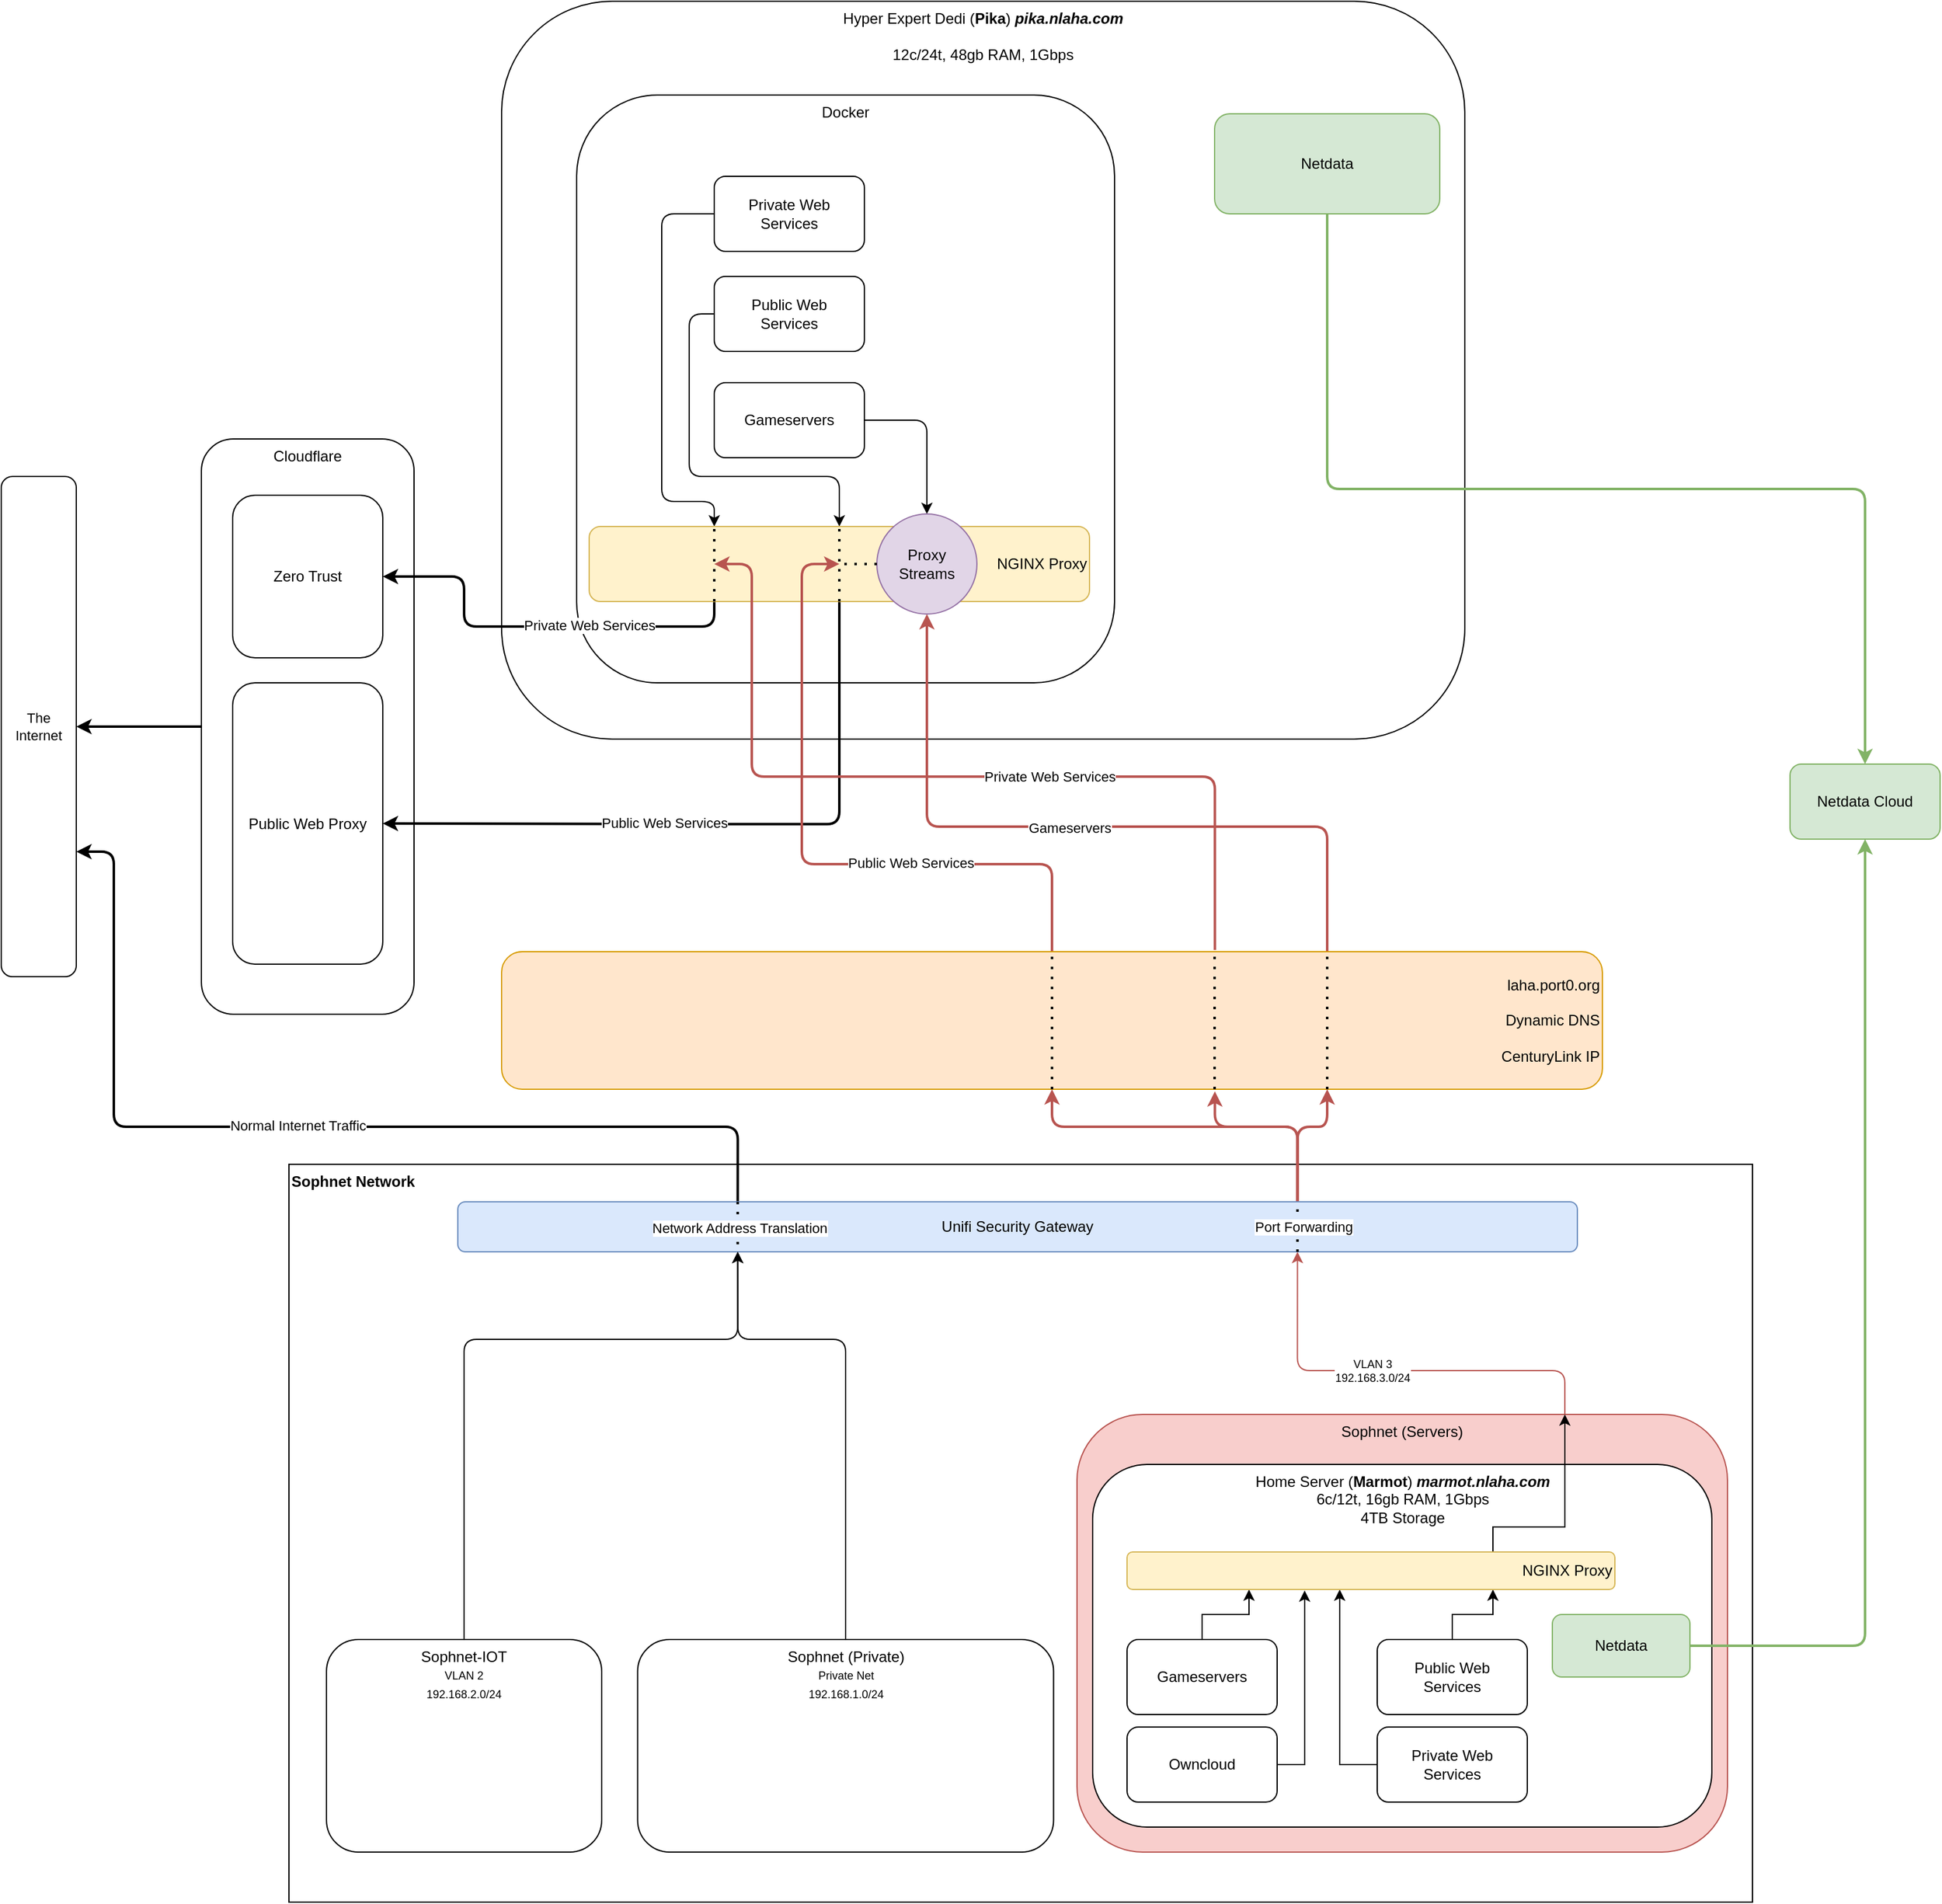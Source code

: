 <mxfile version="20.6.0" type="github">
  <diagram id="gJivuIxHG_xqBKkxD-LC" name="Page-1">
    <mxGraphModel dx="1620" dy="1639" grid="1" gridSize="10" guides="1" tooltips="1" connect="1" arrows="1" fold="1" page="0" pageScale="1" pageWidth="850" pageHeight="1100" math="0" shadow="0">
      <root>
        <mxCell id="0" />
        <mxCell id="1" parent="0" />
        <mxCell id="MJrhQgnbmXT1inlWQ865-1" value="Hyper Expert Dedi (&lt;b&gt;Pika&lt;/b&gt;)&amp;nbsp;&lt;b&gt;&lt;i&gt;pika.nlaha.com&lt;/i&gt;&lt;/b&gt;&lt;br&gt;&lt;br&gt;12c/24t, 48gb RAM, 1Gbps" style="rounded=1;whiteSpace=wrap;html=1;sketch=0;glass=0;shadow=0;verticalAlign=top;" parent="1" vertex="1">
          <mxGeometry x="270" y="40" width="770" height="590" as="geometry" />
        </mxCell>
        <mxCell id="MJrhQgnbmXT1inlWQ865-2" value="Docker" style="rounded=1;whiteSpace=wrap;html=1;shadow=0;glass=0;sketch=0;verticalAlign=top;" parent="1" vertex="1">
          <mxGeometry x="330" y="115" width="430" height="470" as="geometry" />
        </mxCell>
        <mxCell id="MJrhQgnbmXT1inlWQ865-13" style="edgeStyle=orthogonalEdgeStyle;rounded=1;orthogonalLoop=1;jettySize=auto;html=1;entryX=0.25;entryY=0;entryDx=0;entryDy=0;" parent="1" source="MJrhQgnbmXT1inlWQ865-3" target="MJrhQgnbmXT1inlWQ865-12" edge="1">
          <mxGeometry relative="1" as="geometry">
            <Array as="points">
              <mxPoint x="398" y="210" />
              <mxPoint x="398" y="440" />
              <mxPoint x="440" y="440" />
            </Array>
          </mxGeometry>
        </mxCell>
        <mxCell id="MJrhQgnbmXT1inlWQ865-3" value="Private Web &lt;br&gt;Services" style="rounded=1;whiteSpace=wrap;html=1;shadow=0;glass=0;sketch=0;" parent="1" vertex="1">
          <mxGeometry x="440" y="180" width="120" height="60" as="geometry" />
        </mxCell>
        <mxCell id="MJrhQgnbmXT1inlWQ865-14" style="edgeStyle=orthogonalEdgeStyle;rounded=1;orthogonalLoop=1;jettySize=auto;html=1;entryX=0.5;entryY=0;entryDx=0;entryDy=0;" parent="1" source="MJrhQgnbmXT1inlWQ865-4" target="MJrhQgnbmXT1inlWQ865-12" edge="1">
          <mxGeometry relative="1" as="geometry">
            <Array as="points">
              <mxPoint x="420" y="290" />
              <mxPoint x="420" y="420" />
              <mxPoint x="540" y="420" />
            </Array>
          </mxGeometry>
        </mxCell>
        <mxCell id="MJrhQgnbmXT1inlWQ865-4" value="Public Web&lt;br&gt;Services" style="rounded=1;whiteSpace=wrap;html=1;shadow=0;glass=0;sketch=0;" parent="1" vertex="1">
          <mxGeometry x="440" y="260" width="120" height="60" as="geometry" />
        </mxCell>
        <mxCell id="LOMgN8zi5obExEgm35g5-9" style="edgeStyle=orthogonalEdgeStyle;orthogonalLoop=1;jettySize=auto;html=1;exitX=1;exitY=0.5;exitDx=0;exitDy=0;entryX=0.5;entryY=0;entryDx=0;entryDy=0;strokeWidth=1;" parent="1" source="MJrhQgnbmXT1inlWQ865-5" target="LOMgN8zi5obExEgm35g5-8" edge="1">
          <mxGeometry relative="1" as="geometry" />
        </mxCell>
        <mxCell id="MJrhQgnbmXT1inlWQ865-5" value="Gameservers" style="rounded=1;whiteSpace=wrap;html=1;shadow=0;glass=0;sketch=0;" parent="1" vertex="1">
          <mxGeometry x="440" y="345" width="120" height="60" as="geometry" />
        </mxCell>
        <mxCell id="M2vfjgmWQR_qXqCJv0Ql-2" style="edgeStyle=orthogonalEdgeStyle;rounded=1;orthogonalLoop=1;jettySize=auto;html=1;exitX=0.5;exitY=1;exitDx=0;exitDy=0;fillColor=#d5e8d4;strokeColor=#82b366;strokeWidth=2;" parent="1" source="MJrhQgnbmXT1inlWQ865-6" target="M2vfjgmWQR_qXqCJv0Ql-1" edge="1">
          <mxGeometry relative="1" as="geometry" />
        </mxCell>
        <mxCell id="MJrhQgnbmXT1inlWQ865-6" value="Netdata" style="rounded=1;whiteSpace=wrap;html=1;shadow=0;glass=0;sketch=0;fillColor=#d5e8d4;strokeColor=#82b366;" parent="1" vertex="1">
          <mxGeometry x="840" y="130" width="180" height="80" as="geometry" />
        </mxCell>
        <mxCell id="LOMgN8zi5obExEgm35g5-60" style="edgeStyle=orthogonalEdgeStyle;orthogonalLoop=1;jettySize=auto;html=1;exitX=0;exitY=0.5;exitDx=0;exitDy=0;entryX=1;entryY=0.5;entryDx=0;entryDy=0;strokeWidth=2;fontSize=11;" parent="1" source="MJrhQgnbmXT1inlWQ865-7" target="LOMgN8zi5obExEgm35g5-59" edge="1">
          <mxGeometry relative="1" as="geometry" />
        </mxCell>
        <mxCell id="MJrhQgnbmXT1inlWQ865-7" value="Cloudflare" style="rounded=1;whiteSpace=wrap;html=1;shadow=0;glass=0;sketch=0;verticalAlign=top;" parent="1" vertex="1">
          <mxGeometry x="30" y="390" width="170" height="460" as="geometry" />
        </mxCell>
        <mxCell id="MJrhQgnbmXT1inlWQ865-8" value="Public Web Proxy" style="rounded=1;whiteSpace=wrap;html=1;shadow=0;glass=0;sketch=0;" parent="1" vertex="1">
          <mxGeometry x="55" y="585" width="120" height="225" as="geometry" />
        </mxCell>
        <mxCell id="MJrhQgnbmXT1inlWQ865-10" value="Zero Trust" style="rounded=1;whiteSpace=wrap;html=1;shadow=0;glass=0;sketch=0;" parent="1" vertex="1">
          <mxGeometry x="55" y="435" width="120" height="130" as="geometry" />
        </mxCell>
        <mxCell id="MJrhQgnbmXT1inlWQ865-28" style="edgeStyle=orthogonalEdgeStyle;rounded=1;orthogonalLoop=1;jettySize=auto;html=1;exitX=0.25;exitY=1;exitDx=0;exitDy=0;entryX=1;entryY=0.5;entryDx=0;entryDy=0;strokeWidth=2;" parent="1" source="MJrhQgnbmXT1inlWQ865-12" target="MJrhQgnbmXT1inlWQ865-10" edge="1">
          <mxGeometry relative="1" as="geometry">
            <Array as="points">
              <mxPoint x="440" y="540" />
              <mxPoint x="240" y="540" />
              <mxPoint x="240" y="500" />
            </Array>
          </mxGeometry>
        </mxCell>
        <mxCell id="LOMgN8zi5obExEgm35g5-77" value="Private Web Services" style="edgeLabel;html=1;align=center;verticalAlign=middle;resizable=0;points=[];fontSize=11;" parent="MJrhQgnbmXT1inlWQ865-28" vertex="1" connectable="0">
          <mxGeometry x="-0.094" y="-1" relative="1" as="geometry">
            <mxPoint x="27" as="offset" />
          </mxGeometry>
        </mxCell>
        <mxCell id="MJrhQgnbmXT1inlWQ865-29" style="edgeStyle=orthogonalEdgeStyle;rounded=1;orthogonalLoop=1;jettySize=auto;html=1;exitX=0.5;exitY=1;exitDx=0;exitDy=0;entryX=1;entryY=0.5;entryDx=0;entryDy=0;strokeWidth=2;" parent="1" source="MJrhQgnbmXT1inlWQ865-12" target="MJrhQgnbmXT1inlWQ865-8" edge="1">
          <mxGeometry relative="1" as="geometry">
            <Array as="points">
              <mxPoint x="455" y="698" />
              <mxPoint x="175" y="698" />
            </Array>
          </mxGeometry>
        </mxCell>
        <mxCell id="LOMgN8zi5obExEgm35g5-76" value="Public Web Services" style="edgeLabel;html=1;align=center;verticalAlign=middle;resizable=0;points=[];fontSize=11;" parent="MJrhQgnbmXT1inlWQ865-29" vertex="1" connectable="0">
          <mxGeometry x="0.173" y="-1" relative="1" as="geometry">
            <mxPoint as="offset" />
          </mxGeometry>
        </mxCell>
        <mxCell id="MJrhQgnbmXT1inlWQ865-12" value="NGINX Proxy" style="rounded=1;whiteSpace=wrap;html=1;shadow=0;glass=0;sketch=0;fillColor=#fff2cc;strokeColor=#d6b656;align=right;" parent="1" vertex="1">
          <mxGeometry x="340" y="460" width="400" height="60" as="geometry" />
        </mxCell>
        <mxCell id="MJrhQgnbmXT1inlWQ865-16" value="" style="endArrow=none;dashed=1;html=1;dashPattern=1 3;strokeWidth=2;rounded=1;exitX=0.25;exitY=1;exitDx=0;exitDy=0;entryX=0.25;entryY=0;entryDx=0;entryDy=0;" parent="1" source="MJrhQgnbmXT1inlWQ865-12" target="MJrhQgnbmXT1inlWQ865-12" edge="1">
          <mxGeometry width="50" height="50" relative="1" as="geometry">
            <mxPoint x="590" y="470" as="sourcePoint" />
            <mxPoint x="640" y="420" as="targetPoint" />
          </mxGeometry>
        </mxCell>
        <mxCell id="MJrhQgnbmXT1inlWQ865-17" value="" style="endArrow=none;dashed=1;html=1;dashPattern=1 3;strokeWidth=2;rounded=1;entryX=0.5;entryY=0;entryDx=0;entryDy=0;exitX=0.5;exitY=1;exitDx=0;exitDy=0;" parent="1" source="MJrhQgnbmXT1inlWQ865-12" target="MJrhQgnbmXT1inlWQ865-12" edge="1">
          <mxGeometry width="50" height="50" relative="1" as="geometry">
            <mxPoint x="590" y="470" as="sourcePoint" />
            <mxPoint x="640" y="420" as="targetPoint" />
          </mxGeometry>
        </mxCell>
        <mxCell id="M2vfjgmWQR_qXqCJv0Ql-1" value="Netdata Cloud" style="rounded=1;whiteSpace=wrap;html=1;fillColor=#d5e8d4;strokeColor=#82b366;" parent="1" vertex="1">
          <mxGeometry x="1300" y="650" width="120" height="60" as="geometry" />
        </mxCell>
        <mxCell id="LOMgN8zi5obExEgm35g5-1" value="Sophnet Network" style="rounded=0;whiteSpace=wrap;html=1;verticalAlign=top;align=left;labelPosition=center;verticalLabelPosition=middle;fontStyle=1" parent="1" vertex="1">
          <mxGeometry x="100" y="970" width="1170" height="590" as="geometry" />
        </mxCell>
        <mxCell id="LOMgN8zi5obExEgm35g5-5" style="edgeStyle=orthogonalEdgeStyle;orthogonalLoop=1;jettySize=auto;html=1;exitX=0.5;exitY=0;exitDx=0;exitDy=0;strokeWidth=2;fillColor=#f8cecc;strokeColor=#b85450;" parent="1" source="LOMgN8zi5obExEgm35g5-2" edge="1">
          <mxGeometry relative="1" as="geometry">
            <mxPoint x="540" y="490" as="targetPoint" />
            <Array as="points">
              <mxPoint x="710" y="730" />
              <mxPoint x="510" y="730" />
              <mxPoint x="510" y="490" />
            </Array>
          </mxGeometry>
        </mxCell>
        <mxCell id="LOMgN8zi5obExEgm35g5-75" value="Public Web Services" style="edgeLabel;html=1;align=center;verticalAlign=middle;resizable=0;points=[];fontSize=11;" parent="LOMgN8zi5obExEgm35g5-5" vertex="1" connectable="0">
          <mxGeometry x="-0.072" y="-1" relative="1" as="geometry">
            <mxPoint x="67" as="offset" />
          </mxGeometry>
        </mxCell>
        <mxCell id="LOMgN8zi5obExEgm35g5-34" style="edgeStyle=orthogonalEdgeStyle;orthogonalLoop=1;jettySize=auto;html=1;exitX=0.75;exitY=0;exitDx=0;exitDy=0;entryX=0.5;entryY=1;entryDx=0;entryDy=0;strokeWidth=2;fillColor=#f8cecc;strokeColor=#b85450;" parent="1" source="LOMgN8zi5obExEgm35g5-2" target="LOMgN8zi5obExEgm35g5-8" edge="1">
          <mxGeometry relative="1" as="geometry">
            <Array as="points">
              <mxPoint x="930" y="700" />
              <mxPoint x="610" y="700" />
            </Array>
          </mxGeometry>
        </mxCell>
        <mxCell id="LOMgN8zi5obExEgm35g5-73" value="Gameservers" style="edgeLabel;html=1;align=center;verticalAlign=middle;resizable=0;points=[];fontSize=11;" parent="LOMgN8zi5obExEgm35g5-34" vertex="1" connectable="0">
          <mxGeometry x="0.037" y="1" relative="1" as="geometry">
            <mxPoint as="offset" />
          </mxGeometry>
        </mxCell>
        <mxCell id="LOMgN8zi5obExEgm35g5-2" value="laha.port0.org&lt;br&gt;&lt;br&gt;Dynamic DNS&lt;br&gt;&lt;br&gt;CenturyLink IP" style="rounded=1;whiteSpace=wrap;html=1;align=right;fillColor=#ffe6cc;strokeColor=#d79b00;" parent="1" vertex="1">
          <mxGeometry x="270" y="800" width="880" height="110" as="geometry" />
        </mxCell>
        <mxCell id="LOMgN8zi5obExEgm35g5-6" value="" style="endArrow=none;dashed=1;html=1;dashPattern=1 3;strokeWidth=2;exitX=0.5;exitY=1;exitDx=0;exitDy=0;entryX=0.5;entryY=0;entryDx=0;entryDy=0;" parent="1" source="LOMgN8zi5obExEgm35g5-2" target="LOMgN8zi5obExEgm35g5-2" edge="1">
          <mxGeometry width="50" height="50" relative="1" as="geometry">
            <mxPoint x="480" y="810" as="sourcePoint" />
            <mxPoint x="530" y="760" as="targetPoint" />
          </mxGeometry>
        </mxCell>
        <mxCell id="LOMgN8zi5obExEgm35g5-55" style="edgeStyle=orthogonalEdgeStyle;orthogonalLoop=1;jettySize=auto;html=1;exitX=0.75;exitY=0;exitDx=0;exitDy=0;entryX=0.75;entryY=1;entryDx=0;entryDy=0;strokeWidth=2;fontSize=11;fillColor=#f8cecc;strokeColor=#b85450;" parent="1" source="LOMgN8zi5obExEgm35g5-7" target="LOMgN8zi5obExEgm35g5-2" edge="1">
          <mxGeometry relative="1" as="geometry">
            <Array as="points">
              <mxPoint x="906" y="940" />
              <mxPoint x="930" y="940" />
            </Array>
          </mxGeometry>
        </mxCell>
        <mxCell id="LOMgN8zi5obExEgm35g5-61" style="edgeStyle=orthogonalEdgeStyle;orthogonalLoop=1;jettySize=auto;html=1;exitX=0.25;exitY=0;exitDx=0;exitDy=0;entryX=1;entryY=0.75;entryDx=0;entryDy=0;strokeWidth=2;fontSize=11;" parent="1" source="LOMgN8zi5obExEgm35g5-7" target="LOMgN8zi5obExEgm35g5-59" edge="1">
          <mxGeometry relative="1" as="geometry">
            <Array as="points">
              <mxPoint x="459" y="940" />
              <mxPoint x="-40" y="940" />
              <mxPoint x="-40" y="720" />
            </Array>
          </mxGeometry>
        </mxCell>
        <mxCell id="LOMgN8zi5obExEgm35g5-78" value="Normal Internet Traffic" style="edgeLabel;html=1;align=center;verticalAlign=middle;resizable=0;points=[];fontSize=11;" parent="LOMgN8zi5obExEgm35g5-61" vertex="1" connectable="0">
          <mxGeometry x="0.019" y="-1" relative="1" as="geometry">
            <mxPoint as="offset" />
          </mxGeometry>
        </mxCell>
        <mxCell id="LOMgN8zi5obExEgm35g5-65" style="edgeStyle=orthogonalEdgeStyle;orthogonalLoop=1;jettySize=auto;html=1;exitX=0.75;exitY=0;exitDx=0;exitDy=0;entryX=0.5;entryY=1;entryDx=0;entryDy=0;strokeWidth=2;fontSize=11;fillColor=#f8cecc;strokeColor=#b85450;" parent="1" source="LOMgN8zi5obExEgm35g5-7" target="LOMgN8zi5obExEgm35g5-2" edge="1">
          <mxGeometry relative="1" as="geometry">
            <Array as="points">
              <mxPoint x="906" y="940" />
              <mxPoint x="710" y="940" />
            </Array>
          </mxGeometry>
        </mxCell>
        <mxCell id="LOMgN8zi5obExEgm35g5-69" style="edgeStyle=orthogonalEdgeStyle;orthogonalLoop=1;jettySize=auto;html=1;exitX=0.75;exitY=0;exitDx=0;exitDy=0;entryX=0.648;entryY=1.015;entryDx=0;entryDy=0;entryPerimeter=0;strokeWidth=2;fontSize=11;fillColor=#f8cecc;strokeColor=#b85450;" parent="1" source="LOMgN8zi5obExEgm35g5-7" target="LOMgN8zi5obExEgm35g5-2" edge="1">
          <mxGeometry relative="1" as="geometry">
            <Array as="points">
              <mxPoint x="906" y="940" />
              <mxPoint x="840" y="940" />
            </Array>
          </mxGeometry>
        </mxCell>
        <mxCell id="LOMgN8zi5obExEgm35g5-7" value="Unifi Security Gateway" style="rounded=1;whiteSpace=wrap;html=1;fillColor=#dae8fc;strokeColor=#6c8ebf;" parent="1" vertex="1">
          <mxGeometry x="235" y="1000" width="895" height="40" as="geometry" />
        </mxCell>
        <mxCell id="LOMgN8zi5obExEgm35g5-8" value="Proxy&lt;br&gt;Streams" style="ellipse;whiteSpace=wrap;html=1;aspect=fixed;fillColor=#e1d5e7;strokeColor=#9673a6;" parent="1" vertex="1">
          <mxGeometry x="570" y="450" width="80" height="80" as="geometry" />
        </mxCell>
        <mxCell id="LOMgN8zi5obExEgm35g5-10" value="" style="endArrow=none;dashed=1;html=1;dashPattern=1 3;strokeWidth=2;exitX=0;exitY=0.5;exitDx=0;exitDy=0;" parent="1" source="LOMgN8zi5obExEgm35g5-8" edge="1">
          <mxGeometry width="50" height="50" relative="1" as="geometry">
            <mxPoint x="520" y="560" as="sourcePoint" />
            <mxPoint x="540" y="490" as="targetPoint" />
          </mxGeometry>
        </mxCell>
        <mxCell id="LOMgN8zi5obExEgm35g5-37" style="edgeStyle=orthogonalEdgeStyle;orthogonalLoop=1;jettySize=auto;html=1;exitX=0.75;exitY=0;exitDx=0;exitDy=0;entryX=0.75;entryY=1;entryDx=0;entryDy=0;strokeWidth=1;fillColor=#f8cecc;strokeColor=#b85450;" parent="1" source="LOMgN8zi5obExEgm35g5-14" target="LOMgN8zi5obExEgm35g5-7" edge="1">
          <mxGeometry relative="1" as="geometry">
            <mxPoint x="741.25" y="1190" as="targetPoint" />
            <Array as="points">
              <mxPoint x="1120" y="1135" />
              <mxPoint x="906" y="1135" />
            </Array>
          </mxGeometry>
        </mxCell>
        <mxCell id="LOMgN8zi5obExEgm35g5-38" value="VLAN 3&lt;br style=&quot;font-size: 9px;&quot;&gt;192.168.3.0/24" style="edgeLabel;html=1;align=center;verticalAlign=middle;resizable=0;points=[];fontSize=9;" parent="LOMgN8zi5obExEgm35g5-37" vertex="1" connectable="0">
          <mxGeometry x="0.043" relative="1" as="geometry">
            <mxPoint x="-10" as="offset" />
          </mxGeometry>
        </mxCell>
        <mxCell id="LOMgN8zi5obExEgm35g5-14" value="Sophnet (Servers)" style="rounded=1;whiteSpace=wrap;html=1;verticalAlign=top;fillColor=#f8cecc;strokeColor=#b85450;" parent="1" vertex="1">
          <mxGeometry x="730" y="1170" width="520" height="350" as="geometry" />
        </mxCell>
        <mxCell id="LOMgN8zi5obExEgm35g5-11" value="Home Server (&lt;b&gt;Marmot&lt;/b&gt;) &lt;b&gt;&lt;i&gt;marmot.nlaha.com&lt;/i&gt;&lt;/b&gt;&lt;br&gt;6c/12t, 16gb RAM, 1Gbps&lt;br&gt;4TB Storage" style="rounded=1;whiteSpace=wrap;html=1;verticalAlign=top;" parent="1" vertex="1">
          <mxGeometry x="742.5" y="1210" width="495" height="290" as="geometry" />
        </mxCell>
        <mxCell id="LOMgN8zi5obExEgm35g5-53" style="edgeStyle=orthogonalEdgeStyle;orthogonalLoop=1;jettySize=auto;html=1;exitX=0.5;exitY=0;exitDx=0;exitDy=0;entryX=0.25;entryY=1;entryDx=0;entryDy=0;strokeWidth=1;fontSize=11;" parent="1" source="LOMgN8zi5obExEgm35g5-12" target="LOMgN8zi5obExEgm35g5-7" edge="1">
          <mxGeometry relative="1" as="geometry">
            <Array as="points">
              <mxPoint x="240" y="1110" />
              <mxPoint x="459" y="1110" />
            </Array>
          </mxGeometry>
        </mxCell>
        <mxCell id="LOMgN8zi5obExEgm35g5-12" value="Sophnet-IOT&lt;br&gt;&lt;span style=&quot;font-size: 9px;&quot;&gt;VLAN 2&lt;/span&gt;&lt;br style=&quot;font-size: 9px;&quot;&gt;&lt;span style=&quot;font-size: 9px;&quot;&gt;192.168.2.0/24&lt;/span&gt;" style="rounded=1;whiteSpace=wrap;html=1;verticalAlign=top;" parent="1" vertex="1">
          <mxGeometry x="130" y="1350" width="220" height="170" as="geometry" />
        </mxCell>
        <mxCell id="LOMgN8zi5obExEgm35g5-62" style="edgeStyle=orthogonalEdgeStyle;orthogonalLoop=1;jettySize=auto;html=1;exitX=0.5;exitY=0;exitDx=0;exitDy=0;entryX=0.25;entryY=1;entryDx=0;entryDy=0;strokeWidth=1;fontSize=11;" parent="1" source="LOMgN8zi5obExEgm35g5-13" target="LOMgN8zi5obExEgm35g5-7" edge="1">
          <mxGeometry relative="1" as="geometry">
            <Array as="points">
              <mxPoint x="545" y="1110" />
              <mxPoint x="459" y="1110" />
            </Array>
          </mxGeometry>
        </mxCell>
        <mxCell id="LOMgN8zi5obExEgm35g5-13" value="Sophnet (Private)&lt;br&gt;&lt;span style=&quot;font-size: 9px;&quot;&gt;Private Net&lt;/span&gt;&lt;br style=&quot;font-size: 9px;&quot;&gt;&lt;span style=&quot;font-size: 9px;&quot;&gt;192.168.1.0/24&lt;/span&gt;" style="rounded=1;whiteSpace=wrap;html=1;verticalAlign=top;" parent="1" vertex="1">
          <mxGeometry x="378.75" y="1350" width="332.5" height="170" as="geometry" />
        </mxCell>
        <mxCell id="LOMgN8zi5obExEgm35g5-16" style="edgeStyle=orthogonalEdgeStyle;orthogonalLoop=1;jettySize=auto;html=1;entryX=0.5;entryY=1;entryDx=0;entryDy=0;strokeWidth=2;fillColor=#d5e8d4;strokeColor=#82b366;" parent="1" source="LOMgN8zi5obExEgm35g5-15" target="M2vfjgmWQR_qXqCJv0Ql-1" edge="1">
          <mxGeometry relative="1" as="geometry">
            <Array as="points">
              <mxPoint x="1360" y="1355" />
            </Array>
          </mxGeometry>
        </mxCell>
        <mxCell id="LOMgN8zi5obExEgm35g5-15" value="Netdata" style="rounded=1;whiteSpace=wrap;html=1;shadow=0;glass=0;sketch=0;fillColor=#d5e8d4;strokeColor=#82b366;" parent="1" vertex="1">
          <mxGeometry x="1110" y="1330" width="110" height="50" as="geometry" />
        </mxCell>
        <mxCell id="onI4GAbFnbc06rcNHCEB-5" style="edgeStyle=orthogonalEdgeStyle;rounded=0;orthogonalLoop=1;jettySize=auto;html=1;exitX=0.5;exitY=0;exitDx=0;exitDy=0;entryX=0.25;entryY=1;entryDx=0;entryDy=0;" edge="1" parent="1" source="LOMgN8zi5obExEgm35g5-33" target="onI4GAbFnbc06rcNHCEB-1">
          <mxGeometry relative="1" as="geometry" />
        </mxCell>
        <mxCell id="LOMgN8zi5obExEgm35g5-33" value="Gameservers" style="rounded=1;whiteSpace=wrap;html=1;shadow=0;glass=0;sketch=0;" parent="1" vertex="1">
          <mxGeometry x="770" y="1350" width="120" height="60" as="geometry" />
        </mxCell>
        <mxCell id="LOMgN8zi5obExEgm35g5-35" value="" style="endArrow=none;dashed=1;html=1;dashPattern=1 3;strokeWidth=2;entryX=0.75;entryY=0;entryDx=0;entryDy=0;exitX=0.75;exitY=1;exitDx=0;exitDy=0;" parent="1" source="LOMgN8zi5obExEgm35g5-2" target="LOMgN8zi5obExEgm35g5-2" edge="1">
          <mxGeometry width="50" height="50" relative="1" as="geometry">
            <mxPoint x="700" y="950" as="sourcePoint" />
            <mxPoint x="750" y="900" as="targetPoint" />
          </mxGeometry>
        </mxCell>
        <mxCell id="LOMgN8zi5obExEgm35g5-57" value="" style="endArrow=none;dashed=1;html=1;dashPattern=1 3;strokeWidth=2;fontSize=11;entryX=0.75;entryY=0;entryDx=0;entryDy=0;exitX=0.75;exitY=1;exitDx=0;exitDy=0;" parent="1" source="LOMgN8zi5obExEgm35g5-7" target="LOMgN8zi5obExEgm35g5-7" edge="1">
          <mxGeometry width="50" height="50" relative="1" as="geometry">
            <mxPoint x="710" y="1030" as="sourcePoint" />
            <mxPoint x="760" y="980" as="targetPoint" />
          </mxGeometry>
        </mxCell>
        <mxCell id="LOMgN8zi5obExEgm35g5-72" value="Port Forwarding" style="edgeLabel;html=1;align=center;verticalAlign=middle;resizable=0;points=[];fontSize=11;" parent="LOMgN8zi5obExEgm35g5-57" vertex="1" connectable="0">
          <mxGeometry x="0.374" relative="1" as="geometry">
            <mxPoint x="4" y="7" as="offset" />
          </mxGeometry>
        </mxCell>
        <mxCell id="LOMgN8zi5obExEgm35g5-59" value="The Internet" style="rounded=1;whiteSpace=wrap;html=1;fontSize=11;" parent="1" vertex="1">
          <mxGeometry x="-130" y="420" width="60" height="400" as="geometry" />
        </mxCell>
        <mxCell id="LOMgN8zi5obExEgm35g5-63" value="" style="endArrow=none;dashed=1;html=1;dashPattern=1 3;strokeWidth=2;fontSize=11;exitX=0.25;exitY=0;exitDx=0;exitDy=0;entryX=0.25;entryY=1;entryDx=0;entryDy=0;" parent="1" source="LOMgN8zi5obExEgm35g5-7" target="LOMgN8zi5obExEgm35g5-7" edge="1">
          <mxGeometry width="50" height="50" relative="1" as="geometry">
            <mxPoint x="480" y="950" as="sourcePoint" />
            <mxPoint x="530" y="900" as="targetPoint" />
          </mxGeometry>
        </mxCell>
        <mxCell id="LOMgN8zi5obExEgm35g5-71" value="Network Address Translation" style="edgeLabel;html=1;align=center;verticalAlign=middle;resizable=0;points=[];fontSize=11;" parent="LOMgN8zi5obExEgm35g5-63" vertex="1" connectable="0">
          <mxGeometry x="-0.283" y="1" relative="1" as="geometry">
            <mxPoint y="6" as="offset" />
          </mxGeometry>
        </mxCell>
        <mxCell id="onI4GAbFnbc06rcNHCEB-8" style="edgeStyle=orthogonalEdgeStyle;rounded=0;orthogonalLoop=1;jettySize=auto;html=1;exitX=0.5;exitY=0;exitDx=0;exitDy=0;entryX=0.75;entryY=1;entryDx=0;entryDy=0;" edge="1" parent="1" source="LOMgN8zi5obExEgm35g5-66" target="onI4GAbFnbc06rcNHCEB-1">
          <mxGeometry relative="1" as="geometry">
            <Array as="points">
              <mxPoint x="1030" y="1330" />
              <mxPoint x="1062" y="1330" />
            </Array>
          </mxGeometry>
        </mxCell>
        <mxCell id="LOMgN8zi5obExEgm35g5-66" value="Public Web&lt;br&gt;Services" style="rounded=1;whiteSpace=wrap;html=1;shadow=0;glass=0;sketch=0;" parent="1" vertex="1">
          <mxGeometry x="970" y="1350" width="120" height="60" as="geometry" />
        </mxCell>
        <mxCell id="onI4GAbFnbc06rcNHCEB-9" style="edgeStyle=orthogonalEdgeStyle;rounded=0;orthogonalLoop=1;jettySize=auto;html=1;exitX=0;exitY=0.5;exitDx=0;exitDy=0;" edge="1" parent="1" source="LOMgN8zi5obExEgm35g5-67">
          <mxGeometry relative="1" as="geometry">
            <mxPoint x="940" y="1310" as="targetPoint" />
            <Array as="points">
              <mxPoint x="940" y="1450" />
              <mxPoint x="940" y="1310" />
            </Array>
          </mxGeometry>
        </mxCell>
        <mxCell id="LOMgN8zi5obExEgm35g5-67" value="Private Web &lt;br&gt;Services" style="rounded=1;whiteSpace=wrap;html=1;shadow=0;glass=0;sketch=0;" parent="1" vertex="1">
          <mxGeometry x="970" y="1420" width="120" height="60" as="geometry" />
        </mxCell>
        <mxCell id="LOMgN8zi5obExEgm35g5-68" style="edgeStyle=orthogonalEdgeStyle;orthogonalLoop=1;jettySize=auto;html=1;exitX=0.648;exitY=-0.012;exitDx=0;exitDy=0;strokeWidth=2;exitPerimeter=0;fillColor=#f8cecc;strokeColor=#b85450;" parent="1" source="LOMgN8zi5obExEgm35g5-2" edge="1">
          <mxGeometry relative="1" as="geometry">
            <mxPoint x="720" y="810" as="sourcePoint" />
            <mxPoint x="440" y="490" as="targetPoint" />
            <Array as="points">
              <mxPoint x="840" y="660" />
              <mxPoint x="470" y="660" />
              <mxPoint x="470" y="490" />
            </Array>
          </mxGeometry>
        </mxCell>
        <mxCell id="LOMgN8zi5obExEgm35g5-74" value="Private Web Services" style="edgeLabel;html=1;align=center;verticalAlign=middle;resizable=0;points=[];fontSize=11;" parent="LOMgN8zi5obExEgm35g5-68" vertex="1" connectable="0">
          <mxGeometry x="-0.333" relative="1" as="geometry">
            <mxPoint x="-35" as="offset" />
          </mxGeometry>
        </mxCell>
        <mxCell id="LOMgN8zi5obExEgm35g5-70" value="" style="endArrow=none;dashed=1;html=1;dashPattern=1 3;strokeWidth=2;fontSize=11;" parent="1" edge="1">
          <mxGeometry width="50" height="50" relative="1" as="geometry">
            <mxPoint x="840" y="910" as="sourcePoint" />
            <mxPoint x="840" y="800" as="targetPoint" />
          </mxGeometry>
        </mxCell>
        <mxCell id="onI4GAbFnbc06rcNHCEB-10" style="edgeStyle=orthogonalEdgeStyle;rounded=0;orthogonalLoop=1;jettySize=auto;html=1;exitX=0.75;exitY=0;exitDx=0;exitDy=0;entryX=0.75;entryY=0;entryDx=0;entryDy=0;" edge="1" parent="1" source="onI4GAbFnbc06rcNHCEB-1" target="LOMgN8zi5obExEgm35g5-14">
          <mxGeometry relative="1" as="geometry">
            <Array as="points">
              <mxPoint x="1062" y="1260" />
              <mxPoint x="1120" y="1260" />
            </Array>
          </mxGeometry>
        </mxCell>
        <mxCell id="onI4GAbFnbc06rcNHCEB-1" value="NGINX Proxy" style="rounded=1;whiteSpace=wrap;html=1;shadow=0;glass=0;sketch=0;fillColor=#fff2cc;strokeColor=#d6b656;align=right;" vertex="1" parent="1">
          <mxGeometry x="770" y="1280" width="390" height="30" as="geometry" />
        </mxCell>
        <mxCell id="onI4GAbFnbc06rcNHCEB-6" style="edgeStyle=orthogonalEdgeStyle;rounded=0;orthogonalLoop=1;jettySize=auto;html=1;exitX=1;exitY=0.5;exitDx=0;exitDy=0;entryX=0.365;entryY=1.026;entryDx=0;entryDy=0;entryPerimeter=0;" edge="1" parent="1" source="onI4GAbFnbc06rcNHCEB-2" target="onI4GAbFnbc06rcNHCEB-1">
          <mxGeometry relative="1" as="geometry">
            <Array as="points">
              <mxPoint x="912" y="1450" />
              <mxPoint x="912" y="1311" />
            </Array>
          </mxGeometry>
        </mxCell>
        <mxCell id="onI4GAbFnbc06rcNHCEB-2" value="Owncloud" style="rounded=1;whiteSpace=wrap;html=1;" vertex="1" parent="1">
          <mxGeometry x="770" y="1420" width="120" height="60" as="geometry" />
        </mxCell>
      </root>
    </mxGraphModel>
  </diagram>
</mxfile>

